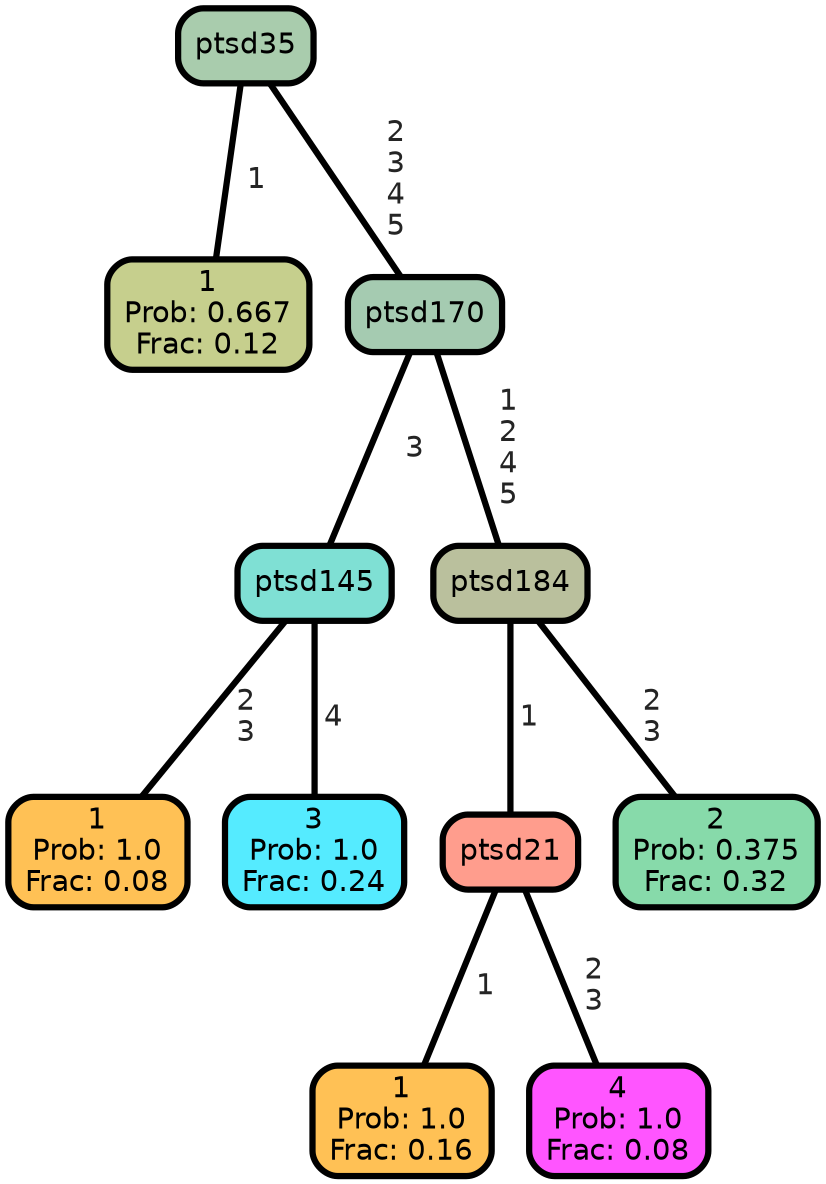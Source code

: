 graph Tree {
node [shape=box, style="filled, rounded",color="black",penwidth="3",fontcolor="black",                 fontname=helvetica] ;
graph [ranksep="0 equally", splines=straight,                 bgcolor=transparent, dpi=200] ;
edge [fontname=helvetica, fontweight=bold,fontcolor=grey14,color=black] ;
0 [label="1
Prob: 0.667
Frac: 0.12", fillcolor="#c6cf8d"] ;
1 [label="ptsd35", fillcolor="#a9ccad"] ;
2 [label="1
Prob: 1.0
Frac: 0.08", fillcolor="#ffc155"] ;
3 [label="ptsd145", fillcolor="#7fe0d4"] ;
4 [label="3
Prob: 1.0
Frac: 0.24", fillcolor="#55ebff"] ;
5 [label="ptsd170", fillcolor="#a5cbb1"] ;
6 [label="1
Prob: 1.0
Frac: 0.16", fillcolor="#ffc155"] ;
7 [label="ptsd21", fillcolor="#ff9d8d"] ;
8 [label="4
Prob: 1.0
Frac: 0.08", fillcolor="#ff55ff"] ;
9 [label="ptsd184", fillcolor="#bac09d"] ;
10 [label="2
Prob: 0.375
Frac: 0.32", fillcolor="#87daaa"] ;
1 -- 0 [label=" 1",penwidth=3] ;
1 -- 5 [label=" 2\n 3\n 4\n 5",penwidth=3] ;
3 -- 2 [label=" 2\n 3",penwidth=3] ;
3 -- 4 [label=" 4",penwidth=3] ;
5 -- 3 [label=" 3",penwidth=3] ;
5 -- 9 [label=" 1\n 2\n 4\n 5",penwidth=3] ;
7 -- 6 [label=" 1",penwidth=3] ;
7 -- 8 [label=" 2\n 3",penwidth=3] ;
9 -- 7 [label=" 1",penwidth=3] ;
9 -- 10 [label=" 2\n 3",penwidth=3] ;
{rank = same;}}
